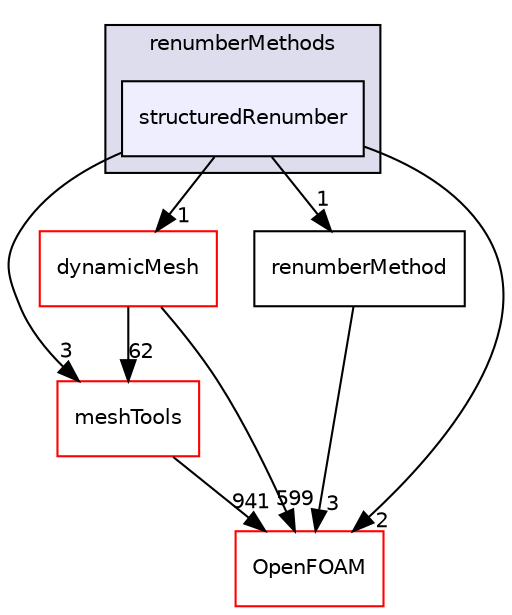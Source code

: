 digraph "src/renumber/renumberMethods/structuredRenumber" {
  bgcolor=transparent;
  compound=true
  node [ fontsize="10", fontname="Helvetica"];
  edge [ labelfontsize="10", labelfontname="Helvetica"];
  subgraph clusterdir_9e5805c39c1270dd5674b9b6b0d61546 {
    graph [ bgcolor="#ddddee", pencolor="black", label="renumberMethods" fontname="Helvetica", fontsize="10", URL="dir_9e5805c39c1270dd5674b9b6b0d61546.html"]
  dir_609b1324b4754159b8c0703845bb9daf [shape=box, label="structuredRenumber", style="filled", fillcolor="#eeeeff", pencolor="black", URL="dir_609b1324b4754159b8c0703845bb9daf.html"];
  }
  dir_ae30ad0bef50cf391b24c614251bb9fd [shape=box label="meshTools" color="red" URL="dir_ae30ad0bef50cf391b24c614251bb9fd.html"];
  dir_63742796c427c97a292c80f7db71da36 [shape=box label="dynamicMesh" color="red" URL="dir_63742796c427c97a292c80f7db71da36.html"];
  dir_7e8cb84010c18ee64866a2dfba113969 [shape=box label="renumberMethod" URL="dir_7e8cb84010c18ee64866a2dfba113969.html"];
  dir_c5473ff19b20e6ec4dfe5c310b3778a8 [shape=box label="OpenFOAM" color="red" URL="dir_c5473ff19b20e6ec4dfe5c310b3778a8.html"];
  dir_ae30ad0bef50cf391b24c614251bb9fd->dir_c5473ff19b20e6ec4dfe5c310b3778a8 [headlabel="941", labeldistance=1.5 headhref="dir_001949_002151.html"];
  dir_63742796c427c97a292c80f7db71da36->dir_ae30ad0bef50cf391b24c614251bb9fd [headlabel="62", labeldistance=1.5 headhref="dir_000588_001949.html"];
  dir_63742796c427c97a292c80f7db71da36->dir_c5473ff19b20e6ec4dfe5c310b3778a8 [headlabel="599", labeldistance=1.5 headhref="dir_000588_002151.html"];
  dir_7e8cb84010c18ee64866a2dfba113969->dir_c5473ff19b20e6ec4dfe5c310b3778a8 [headlabel="3", labeldistance=1.5 headhref="dir_003485_002151.html"];
  dir_609b1324b4754159b8c0703845bb9daf->dir_ae30ad0bef50cf391b24c614251bb9fd [headlabel="3", labeldistance=1.5 headhref="dir_003487_001949.html"];
  dir_609b1324b4754159b8c0703845bb9daf->dir_63742796c427c97a292c80f7db71da36 [headlabel="1", labeldistance=1.5 headhref="dir_003487_000588.html"];
  dir_609b1324b4754159b8c0703845bb9daf->dir_7e8cb84010c18ee64866a2dfba113969 [headlabel="1", labeldistance=1.5 headhref="dir_003487_003485.html"];
  dir_609b1324b4754159b8c0703845bb9daf->dir_c5473ff19b20e6ec4dfe5c310b3778a8 [headlabel="2", labeldistance=1.5 headhref="dir_003487_002151.html"];
}
